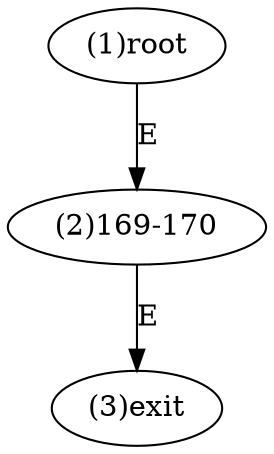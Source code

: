 digraph "" { 
1[ label="(1)root"];
2[ label="(2)169-170"];
3[ label="(3)exit"];
1->2[ label="E"];
2->3[ label="E"];
}